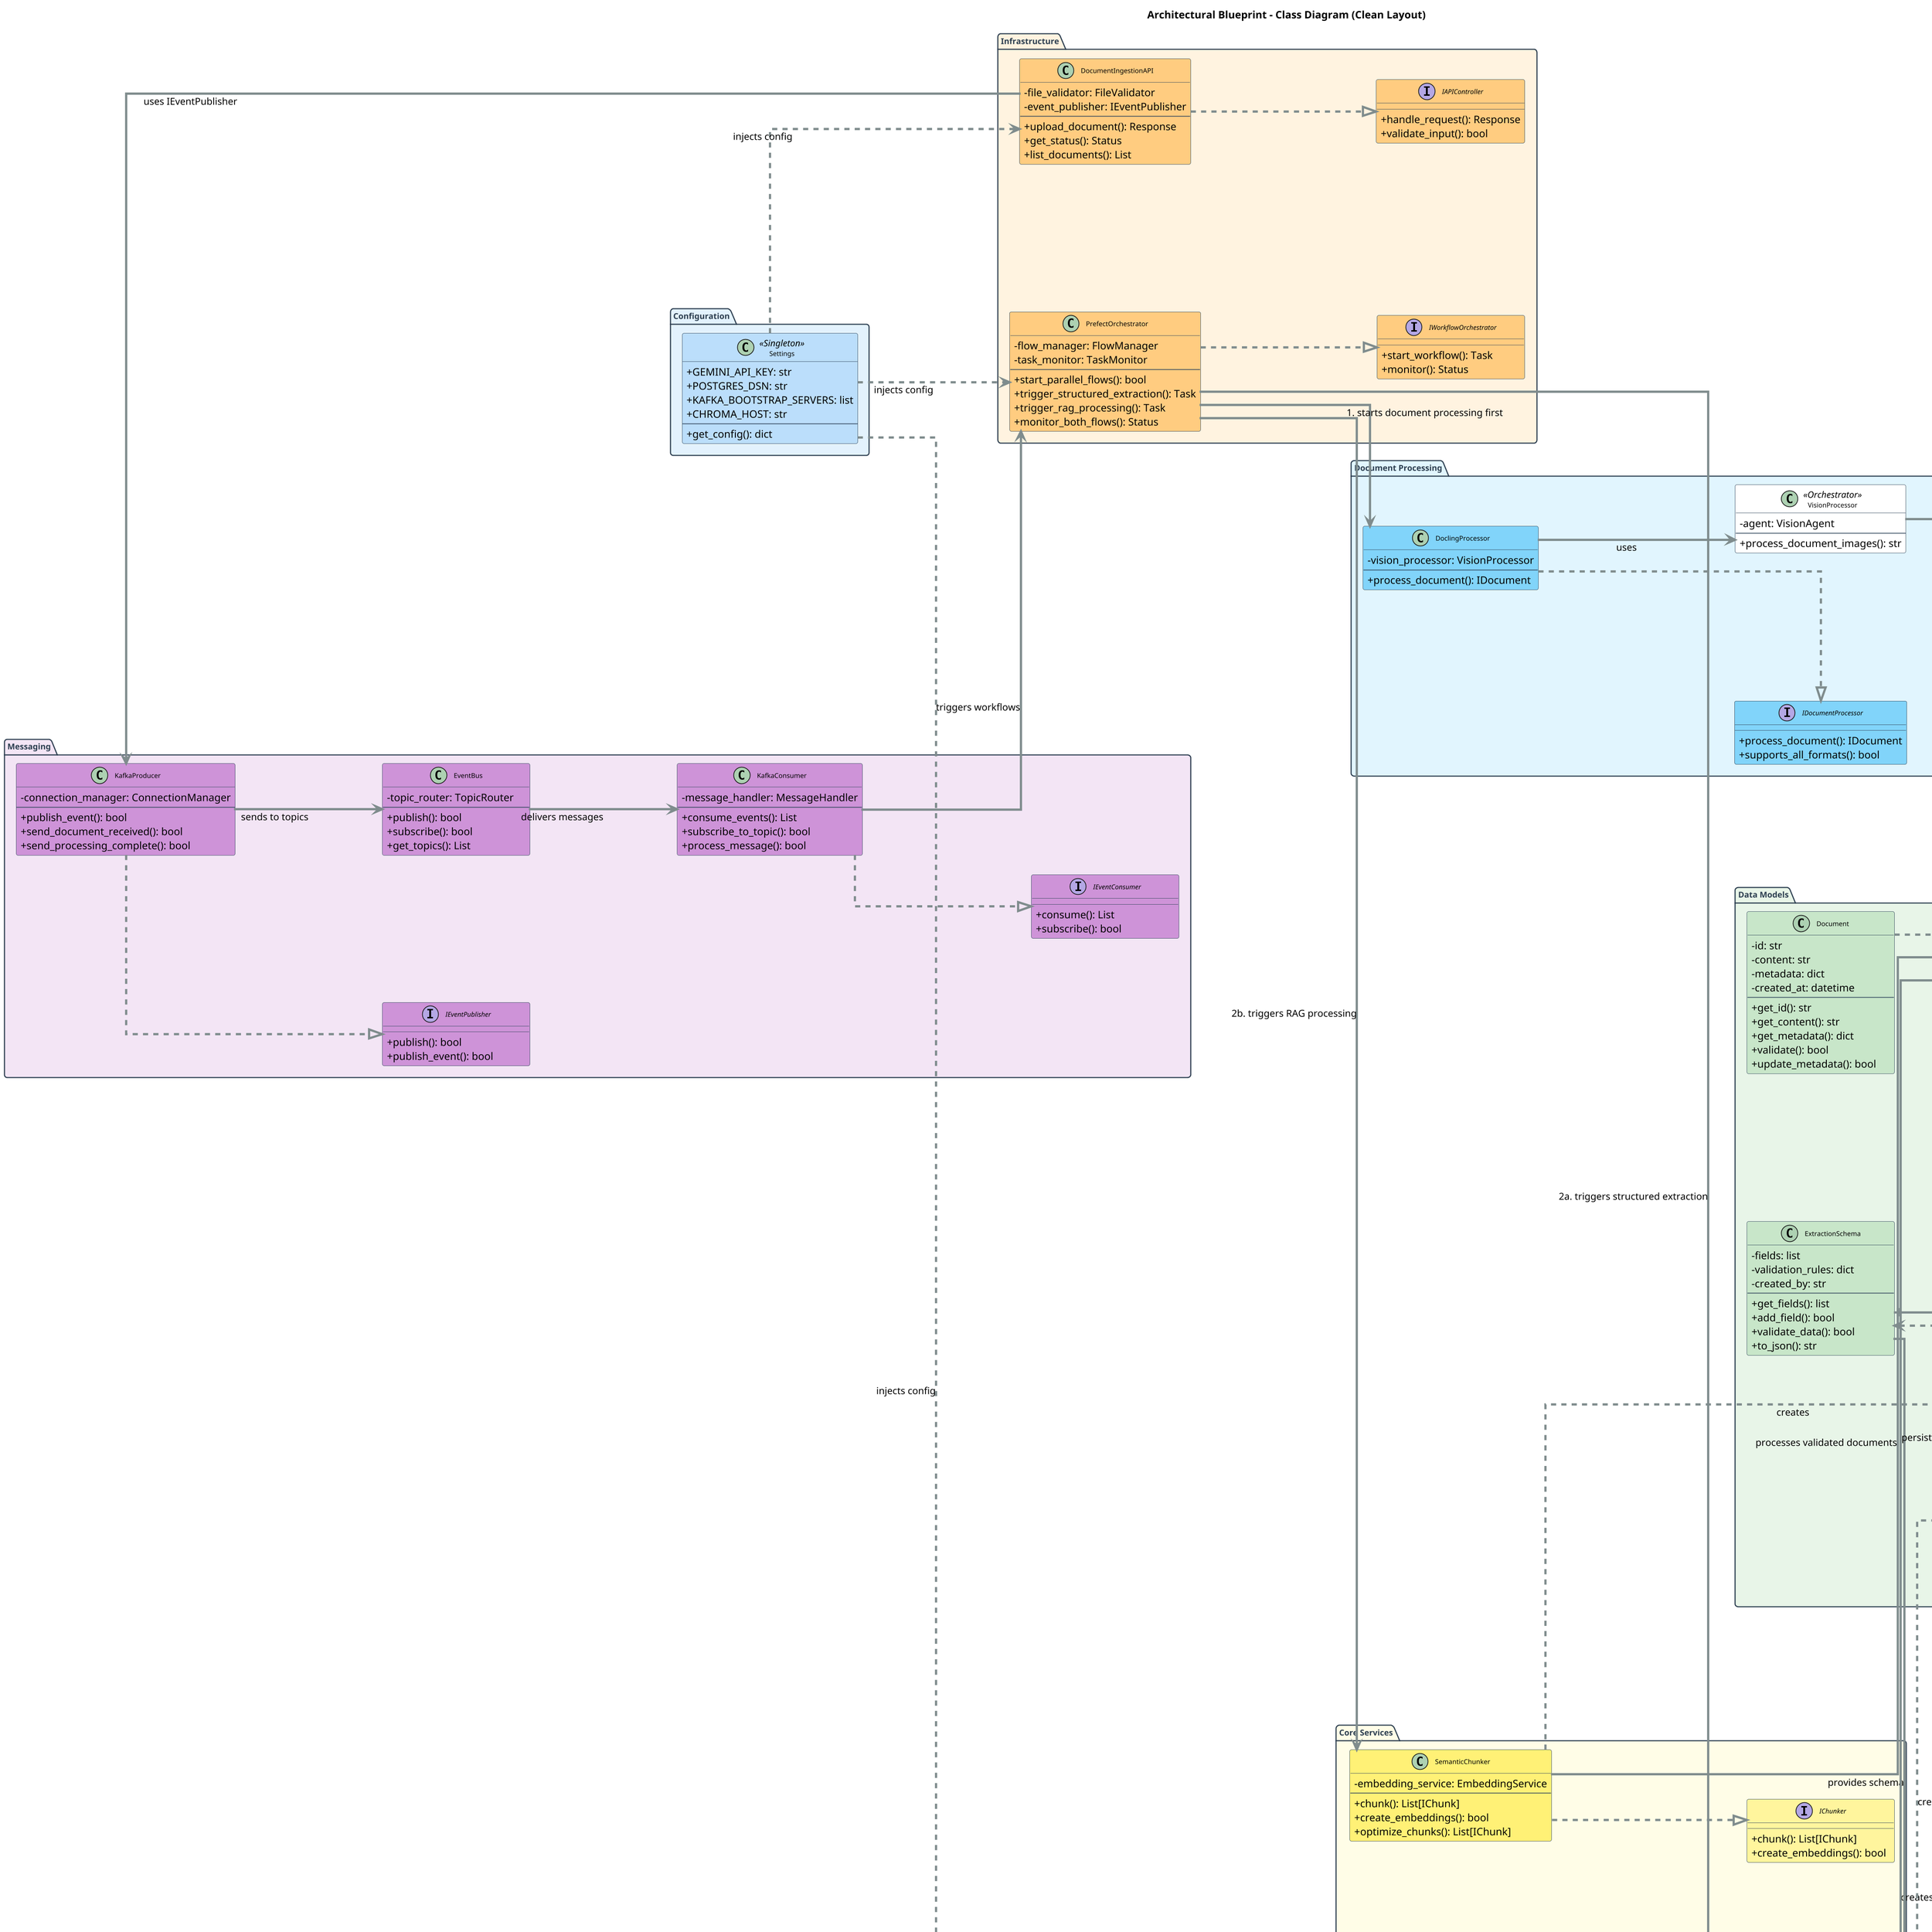 @startuml
' Improved Class Diagram - Better Readability
title Architectural Blueprint - Class Diagram (Clean Layout)

' Clean layout configuration with better spacing
left to right direction
skinparam linetype ortho
skinparam ranksep 200
skinparam nodesep 200
skinparam classAttributeIconSize 0
skinparam minClassWidth 200
skinparam arrowThickness 3
skinparam dpi 150

' Color-coded layers
skinparam package {
    BorderColor #2C3E50
    FontColor #2C3E50
    FontSize 11
    FontStyle bold
    RoundCorner 8
}

skinparam class {
    BorderColor #34495E
    BackgroundColor #FFFFFF
    ArrowColor #7F8C8D
    FontSize 9
    RoundCorner 5
}

skinparam note {
    BackgroundColor #FFF3CD
    BorderColor #FFEAA7
    FontSize 8
}

' === Configuration Layer (Blue Theme) ===
package "Configuration" as config #E3F2FD {
    class Settings <<Singleton>> #BBDEFB {
        +GEMINI_API_KEY: str
        +POSTGRES_DSN: str  
        +KAFKA_BOOTSTRAP_SERVERS: list
        +CHROMA_HOST: str
        --
        +get_config(): dict
    }
}

' === Data Models (Green Theme) ===
package "Data Models" as models #E8F5E8 {
    interface IDocument #A5D6A7 {
        +get_id(): str
        +get_content(): str
        +get_metadata(): dict
        +validate(): bool
    }
    
    interface IChunk #A5D6A7 {
        +get_text(): str
        +get_embedding(): vector
        +get_document_id(): str
    }
    
    class Document #C8E6C9 {
        -id: str
        -content: str
        -metadata: dict
        -created_at: datetime
        --
        +get_id(): str
        +get_content(): str
        +get_metadata(): dict
        +validate(): bool
        +update_metadata(): bool
    }
    
    class Chunk #C8E6C9 {
        -id: str
        -text: str
        -embedding: vector
        -document_id: str
        --
        +get_text(): str
        +get_embedding(): vector
        +get_document_id(): str
        +to_dict(): dict
    }
    
    class ExtractionSchema #C8E6C9 {
        -fields: list
        -validation_rules: dict
        -created_by: str
        --
        +get_fields(): list
        +add_field(): bool
        +validate_data(): bool
        +to_json(): str
    }
    
    class ExtractionResult #C8E6C9 {
        -document_id: str
        -extracted_data: dict
        -confidence: float
        -timestamp: datetime
        --
        +get_data(): dict
        +get_confidence(): float
        +is_valid(): bool
        +merge_with(): ExtractionResult
    }
}

' === Infrastructure Layer (Orange Theme) ===
package "Infrastructure" as infra #FFF3E0 {
    interface IAPIController #FFCC80 {
        +handle_request(): Response
        +validate_input(): bool
    }
    
    interface IWorkflowOrchestrator #FFCC80 {
        +start_workflow(): Task
        +monitor(): Status
    }
    
    class DocumentIngestionAPI #FFCC80 {
        -file_validator: FileValidator
        -event_publisher: IEventPublisher
        --
        +upload_document(): Response
        +get_status(): Status
        +list_documents(): List
    }
    
    class PrefectOrchestrator #FFCC80 {
        -flow_manager: FlowManager
        -task_monitor: TaskMonitor
        --
        +start_parallel_flows(): bool
        +trigger_structured_extraction(): Task
        +trigger_rag_processing(): Task
        +monitor_both_flows(): Status
    }
}

' === Messaging Layer (Purple Theme) ===
package "Messaging" as messaging #F3E5F5 {
    interface IEventPublisher #CE93D8 {
        +publish(): bool
        +publish_event(): bool
    }
    
    interface IEventConsumer #CE93D8 {
        +consume(): List
        +subscribe(): bool
    }
    
    class KafkaProducer #CE93D8 {
        -connection_manager: ConnectionManager
        --
        +publish_event(): bool
        +send_document_received(): bool
        +send_processing_complete(): bool
    }
    
    class KafkaConsumer #CE93D8 {
        -message_handler: MessageHandler
        --
        +consume_events(): List
        +subscribe_to_topic(): bool
        +process_message(): bool
    }
    
    class EventBus #CE93D8 {
        -topic_router: TopicRouter
        --
        +publish(): bool
        +subscribe(): bool
        +get_topics(): List
    }
}

' === Document Processing Layer (Light Blue Theme) ===
package "Document Processing" as docprocessing #E1F5FE {
    interface IDocumentProcessor #81D4FA {
        +process_document(): IDocument
        +supports_all_formats(): bool
    }
    
    class DoclingProcessor #81D4FA {
        -vision_processor: VisionProcessor
        --
        +process_document(): IDocument
    }

    class VisionProcessor <<Orchestrator>> {
        -agent: VisionAgent
        --
        +process_document_images(): str
    }

    class VisionAgent <<Visual Analyzer>> {
        +analyze_image(): dict
    }
}

' === Core Services (Yellow Theme) ===
package "Core Services" as core #FFFDE7 {
    
    interface IChunker #FFF59D {
        +chunk(): List[IChunk]
        +create_embeddings(): bool
    }
    
    interface IPersistenceRepository #FFF59D {
        +save(): bool
        +retrieve(): any
        +update(): bool
        +delete(): bool
    }
    
    class SemanticChunker #FFF176 {
        -embedding_service: EmbeddingService
        --
        +chunk(): List[IChunk]
        +create_embeddings(): bool
        +optimize_chunks(): List[IChunk]
    }
    
    class PersistenceManager #FFF176 {
        -document_repo: IPersistenceRepository
        -chunk_repo: IPersistenceRepository
        -result_repo: IPersistenceRepository
        --
        +save_document(): bool
        +save_chunks(): bool
        +retrieve_data(): dict
    }
}

' === Agent Layer (Red Theme) ===
package "Agent Layer" as agents #FFEBEE {
    class OrchestratorAgent <<Schema Creator>> #FFCDD2 {
        +scan_document(): dict
        +identify_extractable_fields(): List
        +create_extraction_schema(): ExtractionSchema
    }
    
    class FieldDiscoveryAgent <<Discovery Agent>> #FFCDD2 {
        +discover_fields(): List
        +validate_field_patterns(): bool
        +analyze_document_structure(): dict
    }
    
    class ExtractionAgent <<Worker Swarm>> #FFCDD2 {
        +extract_fields(): ExtractionResult
        +process_parallel(): List[ExtractionResult]
        +validate_results(): bool
        +merge_swarm_results(): ExtractionResult
    }
}

' === Query & Evaluation (Cyan Theme) ===
package "Query & Evaluation" as query #E0F2F1 {
    class RAGQueryEngine #80CBC4 {
        +query(): str
        +retrieve_context(): List
        +generate_answer(): str
        +rank_results(): List
    }
    
    class RagasEvaluator #80CBC4 {
        +evaluate_performance(): dict
        +generate_metrics(): Report
        +compare_results(): dict
    }
}

' === Key Relationships ===

' Interface implementations
Document ..|> IDocument
Chunk ..|> IChunk
DoclingProcessor ..|> IDocumentProcessor
SemanticChunker ..|> IChunker
DocumentIngestionAPI ..|> IAPIController
PrefectOrchestrator ..|> IWorkflowOrchestrator
KafkaProducer ..|> IEventPublisher
KafkaConsumer ..|> IEventConsumer

' Configuration dependencies (Dependency Injection)
Settings ..> DocumentIngestionAPI : injects config
Settings ..> PrefectOrchestrator : injects config
Settings ..> PersistenceManager : injects config

' Kafka messaging flow
DocumentIngestionAPI --> KafkaProducer : uses IEventPublisher
KafkaProducer --> EventBus : sends to topics
EventBus --> KafkaConsumer : delivers messages
KafkaConsumer --> PrefectOrchestrator : triggers workflows

' Document Processing Flow (Sequential - First)
PrefectOrchestrator --> DoclingProcessor : 1. starts document processing first
DoclingProcessor --> VisionProcessor : uses
VisionProcessor --> VisionAgent : uses

' Parallel Flow Orchestration (After Document Processing)
PrefectOrchestrator --> OrchestratorAgent : 2a. triggers structured extraction
PrefectOrchestrator --> SemanticChunker : 2b. triggers RAG processing

' Structured Extraction Flow
OrchestratorAgent --> FieldDiscoveryAgent : collaborates
OrchestratorAgent ..> ExtractionSchema : creates
ExtractionSchema --> ExtractionAgent : provides schema
ExtractionAgent ..> ExtractionResult : creates

' RAG Processing Flow (Consumes Document Processing Output)
SemanticChunker --> IDocument : processes validated documents
SemanticChunker ..> IChunk : creates

' Repository Pattern
PersistenceManager --> IPersistenceRepository : uses
IPersistenceRepository --> IDocument : persists
IPersistenceRepository --> IChunk : persists
IPersistenceRepository --> ExtractionResult : persists

' Query operations
RAGQueryEngine --> PersistenceManager : queries through
RagasEvaluator --> RAGQueryEngine : evaluates

' Data relationships
IDocument ||--o{ IChunk : contains
ExtractionSchema ||--o{ ExtractionResult : validates

@enduml